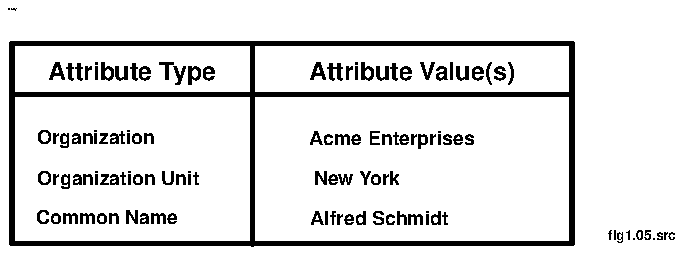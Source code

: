 .PS
scale = 160
"\f(HB\s7Alfred Schmidt\s0\fP"  at 326, 20
"\f(HB\s7New York\s0\fP"  at 308, 52
"\f(HB\s7Acme Enterprises\s0\fP"  at 336, 84
.ps 40
line   from 32, 120 \
	to 480, 120 
.ps 10
"\f(HB\s9Attribute Type\s0\fP"  at 128, 136
"\f(HB\s9Attribute Value(s)\s0\fP"  at 352, 136
.ps 40
box  wid 448 ht 160 at 256, 80
line   from 224, 160 \
	to 224, 0 
.ps 10
"\f(HB\s12Entry\s0\fP"  at 32, 192
"\f(HB\s7Organization\s0\fP"  at 99, 85
"\f(HB\s7Organization Unit\s0\fP"  at 117, 52
"\f(HB\s7Common Name\s0\fP"  at 108, 21
"\f(HB\s5fig1.05.src\s0\fP"  at 536, 8
.PE
